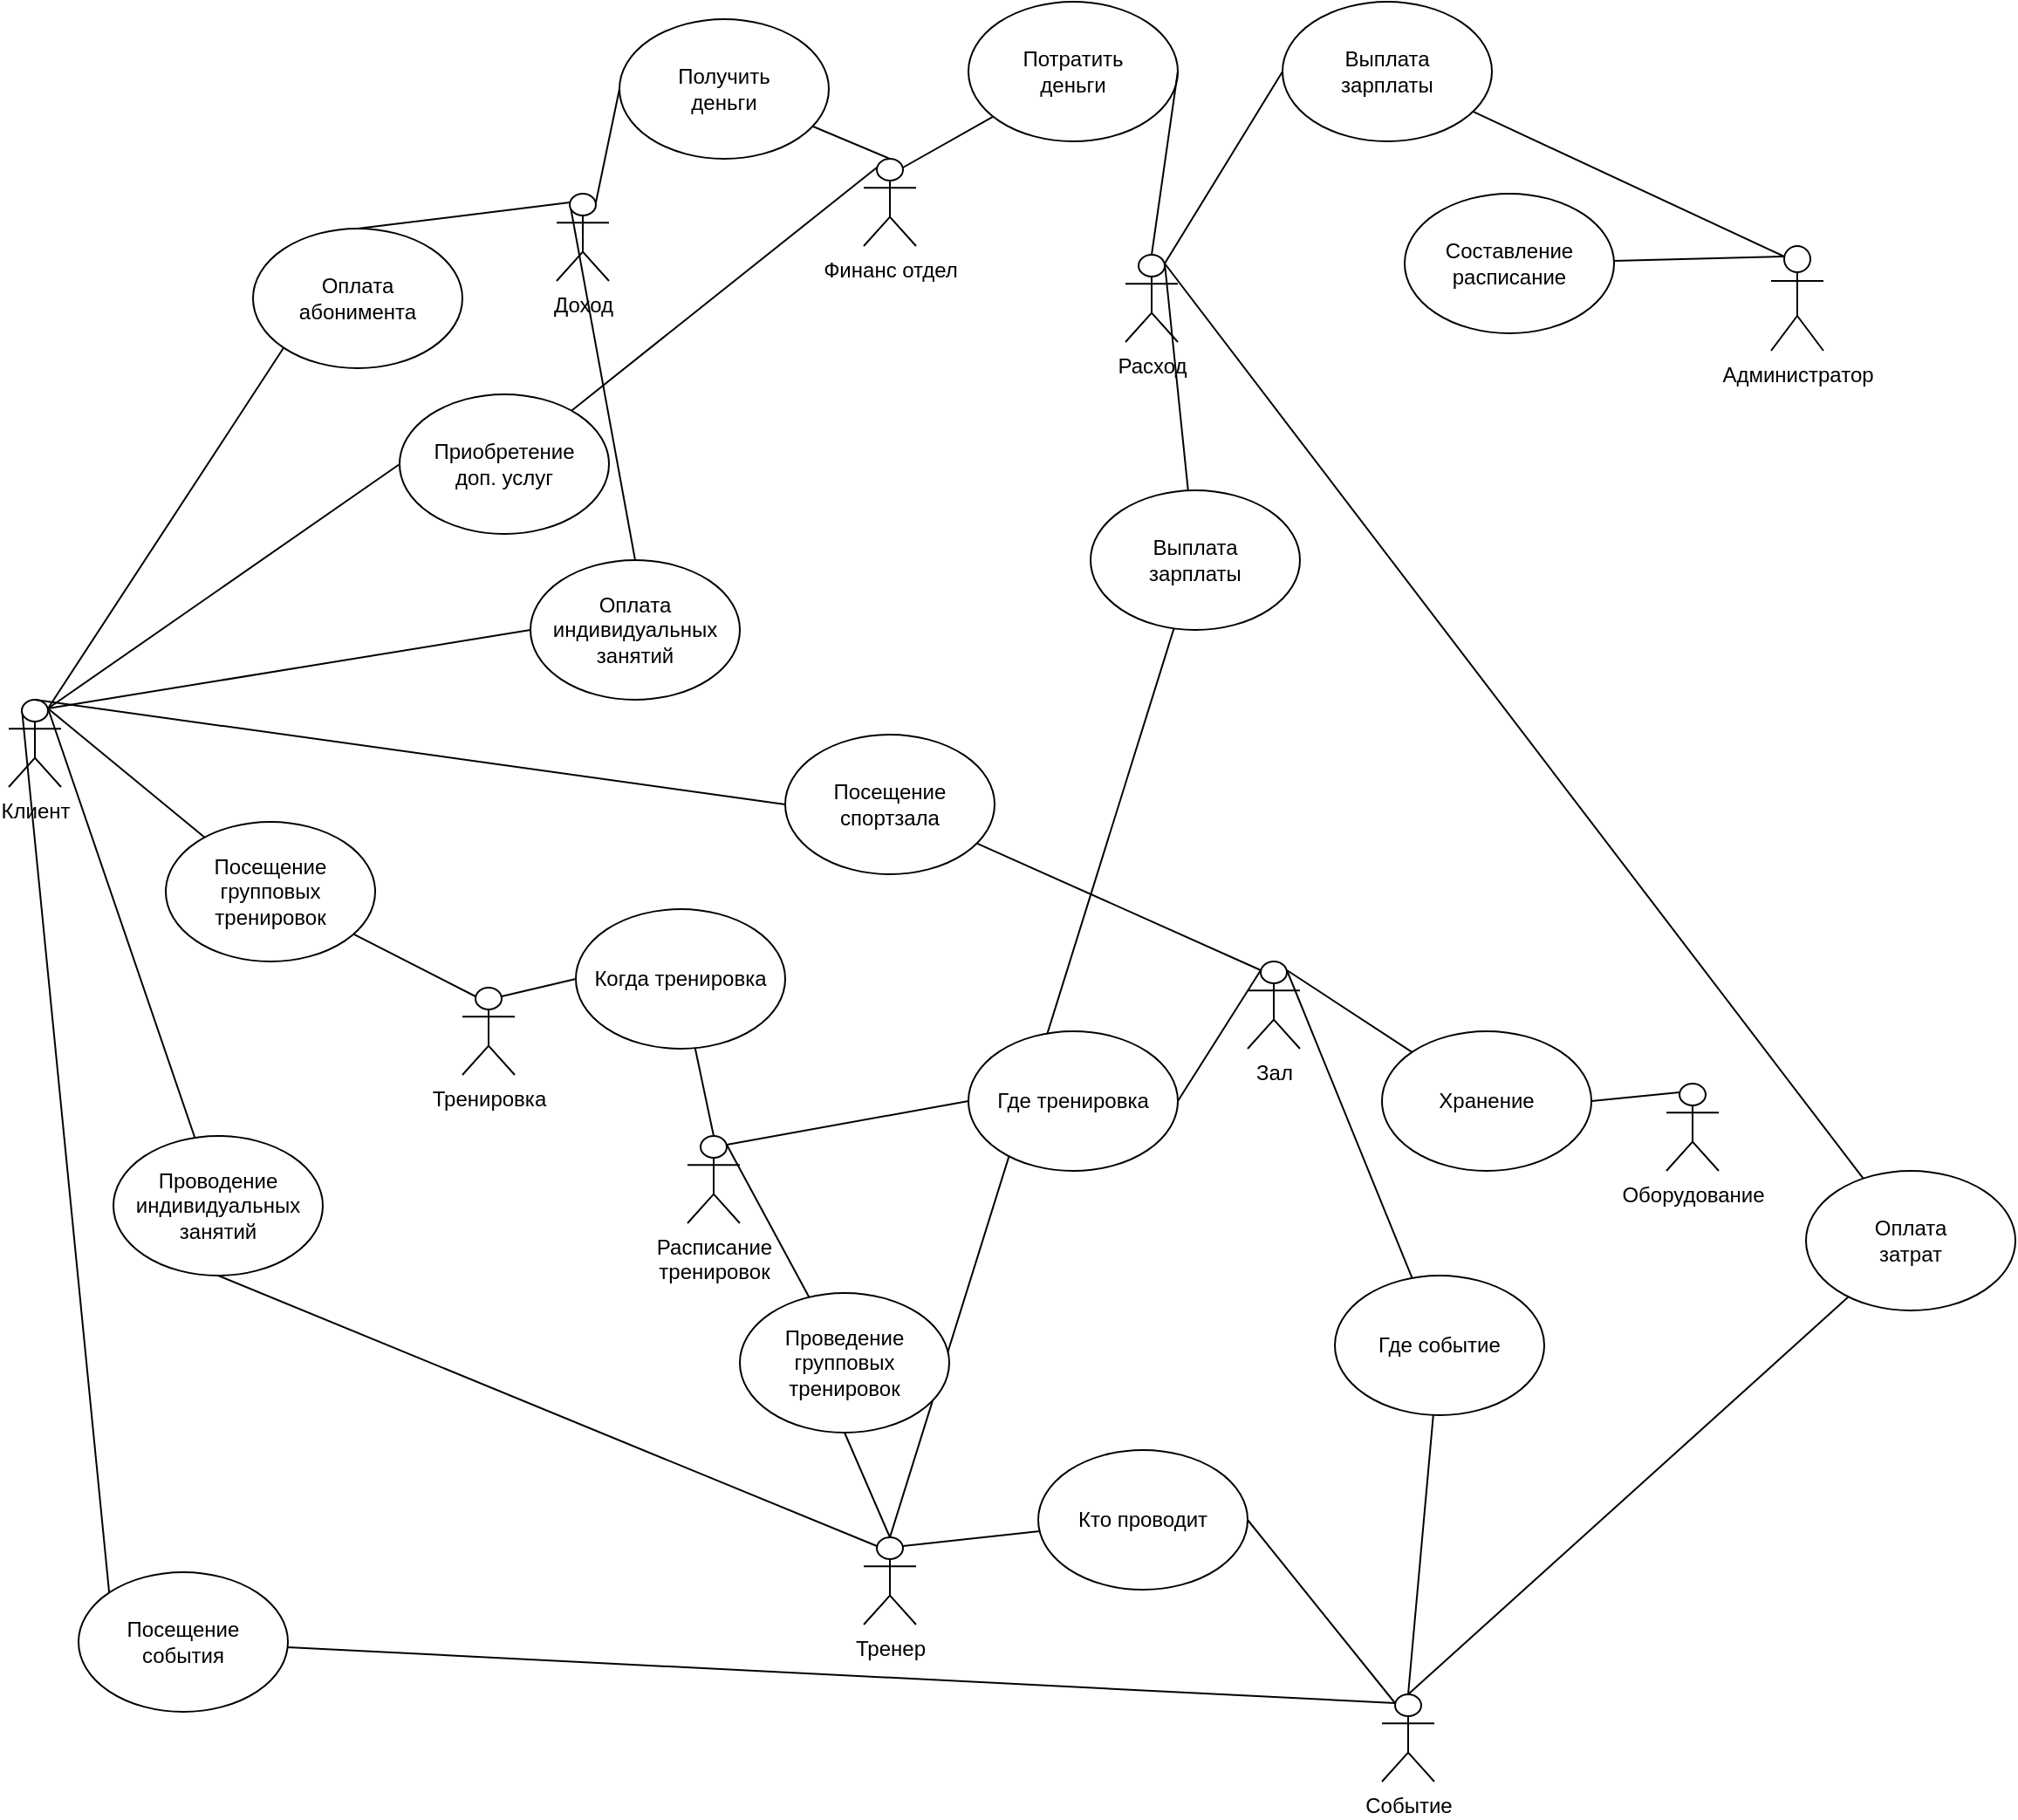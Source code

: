 <mxfile version="24.7.17">
  <diagram name="Страница — 1" id="SiKyaF34HX2DFsKMwfc-">
    <mxGraphModel dx="2051" dy="1144" grid="1" gridSize="10" guides="1" tooltips="1" connect="1" arrows="1" fold="1" page="1" pageScale="1" pageWidth="827" pageHeight="1169" math="0" shadow="0">
      <root>
        <mxCell id="0" />
        <mxCell id="1" parent="0" />
        <mxCell id="wmsQ8IffGXWZt_zpJrCV-8" style="rounded=0;orthogonalLoop=1;jettySize=auto;html=1;entryX=0.5;entryY=1;entryDx=0;entryDy=0;endArrow=none;endFill=0;exitX=0.25;exitY=0.1;exitDx=0;exitDy=0;exitPerimeter=0;" edge="1" parent="1" source="wmsQ8IffGXWZt_zpJrCV-1" target="wmsQ8IffGXWZt_zpJrCV-6">
          <mxGeometry relative="1" as="geometry" />
        </mxCell>
        <mxCell id="wmsQ8IffGXWZt_zpJrCV-34" style="rounded=0;orthogonalLoop=1;jettySize=auto;html=1;entryX=0.5;entryY=1;entryDx=0;entryDy=0;endArrow=none;endFill=0;exitX=0.5;exitY=0;exitDx=0;exitDy=0;exitPerimeter=0;" edge="1" parent="1" source="wmsQ8IffGXWZt_zpJrCV-1" target="wmsQ8IffGXWZt_zpJrCV-32">
          <mxGeometry relative="1" as="geometry" />
        </mxCell>
        <mxCell id="wmsQ8IffGXWZt_zpJrCV-1" value="Тренер" style="shape=umlActor;verticalLabelPosition=bottom;verticalAlign=top;html=1;outlineConnect=0;" vertex="1" parent="1">
          <mxGeometry x="530" y="890" width="30" height="50" as="geometry" />
        </mxCell>
        <mxCell id="wmsQ8IffGXWZt_zpJrCV-18" style="rounded=0;orthogonalLoop=1;jettySize=auto;html=1;exitX=0.75;exitY=0.1;exitDx=0;exitDy=0;exitPerimeter=0;entryX=0;entryY=1;entryDx=0;entryDy=0;endArrow=none;endFill=0;" edge="1" parent="1" source="wmsQ8IffGXWZt_zpJrCV-2" target="wmsQ8IffGXWZt_zpJrCV-14">
          <mxGeometry relative="1" as="geometry" />
        </mxCell>
        <mxCell id="wmsQ8IffGXWZt_zpJrCV-20" style="rounded=0;orthogonalLoop=1;jettySize=auto;html=1;exitX=0.75;exitY=0.1;exitDx=0;exitDy=0;exitPerimeter=0;entryX=0;entryY=0.5;entryDx=0;entryDy=0;endArrow=none;endFill=0;" edge="1" parent="1" source="wmsQ8IffGXWZt_zpJrCV-2" target="wmsQ8IffGXWZt_zpJrCV-15">
          <mxGeometry relative="1" as="geometry" />
        </mxCell>
        <mxCell id="wmsQ8IffGXWZt_zpJrCV-23" style="rounded=0;orthogonalLoop=1;jettySize=auto;html=1;exitX=0.75;exitY=0.1;exitDx=0;exitDy=0;exitPerimeter=0;entryX=0;entryY=0.5;entryDx=0;entryDy=0;endArrow=none;endFill=0;" edge="1" parent="1" source="wmsQ8IffGXWZt_zpJrCV-2" target="wmsQ8IffGXWZt_zpJrCV-16">
          <mxGeometry relative="1" as="geometry" />
        </mxCell>
        <mxCell id="wmsQ8IffGXWZt_zpJrCV-74" style="rounded=0;orthogonalLoop=1;jettySize=auto;html=1;exitX=0.25;exitY=0.1;exitDx=0;exitDy=0;exitPerimeter=0;entryX=0;entryY=0;entryDx=0;entryDy=0;endArrow=none;endFill=0;" edge="1" parent="1" source="wmsQ8IffGXWZt_zpJrCV-2" target="wmsQ8IffGXWZt_zpJrCV-72">
          <mxGeometry relative="1" as="geometry" />
        </mxCell>
        <mxCell id="wmsQ8IffGXWZt_zpJrCV-2" value="Клиент" style="shape=umlActor;verticalLabelPosition=bottom;verticalAlign=top;html=1;outlineConnect=0;" vertex="1" parent="1">
          <mxGeometry x="40" y="410" width="30" height="50" as="geometry" />
        </mxCell>
        <mxCell id="wmsQ8IffGXWZt_zpJrCV-9" style="rounded=0;orthogonalLoop=1;jettySize=auto;html=1;exitX=0.25;exitY=0.1;exitDx=0;exitDy=0;exitPerimeter=0;endArrow=none;endFill=0;" edge="1" parent="1" source="wmsQ8IffGXWZt_zpJrCV-3" target="wmsQ8IffGXWZt_zpJrCV-5">
          <mxGeometry relative="1" as="geometry" />
        </mxCell>
        <mxCell id="wmsQ8IffGXWZt_zpJrCV-3" value="Администратор" style="shape=umlActor;verticalLabelPosition=bottom;verticalAlign=top;html=1;outlineConnect=0;" vertex="1" parent="1">
          <mxGeometry x="1050" y="150" width="30" height="60" as="geometry" />
        </mxCell>
        <mxCell id="wmsQ8IffGXWZt_zpJrCV-4" value="Посещение&lt;div&gt;спортзала&lt;/div&gt;" style="ellipse;whiteSpace=wrap;html=1;" vertex="1" parent="1">
          <mxGeometry x="485" y="430" width="120" height="80" as="geometry" />
        </mxCell>
        <mxCell id="wmsQ8IffGXWZt_zpJrCV-5" value="Составление&lt;div&gt;расписание&lt;/div&gt;" style="ellipse;whiteSpace=wrap;html=1;" vertex="1" parent="1">
          <mxGeometry x="840" y="120" width="120" height="80" as="geometry" />
        </mxCell>
        <mxCell id="wmsQ8IffGXWZt_zpJrCV-6" value="Проводение&lt;div&gt;индивидуальных&lt;/div&gt;&lt;div&gt;занятий&lt;/div&gt;" style="ellipse;whiteSpace=wrap;html=1;" vertex="1" parent="1">
          <mxGeometry x="100" y="660" width="120" height="80" as="geometry" />
        </mxCell>
        <mxCell id="wmsQ8IffGXWZt_zpJrCV-28" style="rounded=0;orthogonalLoop=1;jettySize=auto;html=1;exitX=0.75;exitY=0.1;exitDx=0;exitDy=0;exitPerimeter=0;endArrow=none;endFill=0;" edge="1" parent="1" source="wmsQ8IffGXWZt_zpJrCV-39" target="wmsQ8IffGXWZt_zpJrCV-27">
          <mxGeometry relative="1" as="geometry" />
        </mxCell>
        <mxCell id="wmsQ8IffGXWZt_zpJrCV-12" value="Финанс отдел" style="shape=umlActor;verticalLabelPosition=bottom;verticalAlign=top;html=1;outlineConnect=0;" vertex="1" parent="1">
          <mxGeometry x="530" y="100" width="30" height="50" as="geometry" />
        </mxCell>
        <mxCell id="wmsQ8IffGXWZt_zpJrCV-14" value="Оплата&lt;div&gt;абонимента&lt;/div&gt;" style="ellipse;whiteSpace=wrap;html=1;" vertex="1" parent="1">
          <mxGeometry x="180" y="140" width="120" height="80" as="geometry" />
        </mxCell>
        <mxCell id="wmsQ8IffGXWZt_zpJrCV-15" value="Приобретение&lt;div&gt;доп. услуг&lt;/div&gt;" style="ellipse;whiteSpace=wrap;html=1;" vertex="1" parent="1">
          <mxGeometry x="264" y="235" width="120" height="80" as="geometry" />
        </mxCell>
        <mxCell id="wmsQ8IffGXWZt_zpJrCV-16" value="Оплата&lt;div&gt;индивидуальных&lt;/div&gt;&lt;div&gt;занятий&lt;/div&gt;" style="ellipse;whiteSpace=wrap;html=1;" vertex="1" parent="1">
          <mxGeometry x="339" y="330" width="120" height="80" as="geometry" />
        </mxCell>
        <mxCell id="wmsQ8IffGXWZt_zpJrCV-17" style="rounded=0;orthogonalLoop=1;jettySize=auto;html=1;exitX=0.5;exitY=0;exitDx=0;exitDy=0;exitPerimeter=0;entryX=0;entryY=0.5;entryDx=0;entryDy=0;endArrow=none;endFill=0;" edge="1" parent="1" source="wmsQ8IffGXWZt_zpJrCV-2" target="wmsQ8IffGXWZt_zpJrCV-4">
          <mxGeometry relative="1" as="geometry" />
        </mxCell>
        <mxCell id="wmsQ8IffGXWZt_zpJrCV-19" style="rounded=0;orthogonalLoop=1;jettySize=auto;html=1;entryX=0.25;entryY=0.1;entryDx=0;entryDy=0;entryPerimeter=0;exitX=0.5;exitY=0;exitDx=0;exitDy=0;endArrow=none;endFill=0;" edge="1" parent="1" source="wmsQ8IffGXWZt_zpJrCV-14" target="wmsQ8IffGXWZt_zpJrCV-26">
          <mxGeometry relative="1" as="geometry">
            <mxPoint x="240" y="130" as="sourcePoint" />
          </mxGeometry>
        </mxCell>
        <mxCell id="wmsQ8IffGXWZt_zpJrCV-21" style="rounded=0;orthogonalLoop=1;jettySize=auto;html=1;entryX=0.25;entryY=0.1;entryDx=0;entryDy=0;entryPerimeter=0;endArrow=none;endFill=0;" edge="1" parent="1" source="wmsQ8IffGXWZt_zpJrCV-15" target="wmsQ8IffGXWZt_zpJrCV-12">
          <mxGeometry relative="1" as="geometry" />
        </mxCell>
        <mxCell id="wmsQ8IffGXWZt_zpJrCV-24" style="rounded=0;orthogonalLoop=1;jettySize=auto;html=1;exitX=0.5;exitY=0;exitDx=0;exitDy=0;entryX=0.25;entryY=0.1;entryDx=0;entryDy=0;entryPerimeter=0;endArrow=none;endFill=0;" edge="1" parent="1" source="wmsQ8IffGXWZt_zpJrCV-16" target="wmsQ8IffGXWZt_zpJrCV-26">
          <mxGeometry relative="1" as="geometry" />
        </mxCell>
        <mxCell id="wmsQ8IffGXWZt_zpJrCV-25" style="rounded=0;orthogonalLoop=1;jettySize=auto;html=1;entryX=0.75;entryY=0.1;entryDx=0;entryDy=0;entryPerimeter=0;endArrow=none;endFill=0;" edge="1" parent="1" source="wmsQ8IffGXWZt_zpJrCV-6" target="wmsQ8IffGXWZt_zpJrCV-2">
          <mxGeometry relative="1" as="geometry" />
        </mxCell>
        <mxCell id="wmsQ8IffGXWZt_zpJrCV-26" value="Доход" style="shape=umlActor;verticalLabelPosition=bottom;verticalAlign=top;html=1;outlineConnect=0;" vertex="1" parent="1">
          <mxGeometry x="354" y="120" width="30" height="50" as="geometry" />
        </mxCell>
        <mxCell id="wmsQ8IffGXWZt_zpJrCV-27" value="Выплата&lt;div&gt;&lt;span style=&quot;background-color: initial;&quot;&gt;зарплаты&lt;/span&gt;&lt;/div&gt;" style="ellipse;whiteSpace=wrap;html=1;" vertex="1" parent="1">
          <mxGeometry x="660" y="290" width="120" height="80" as="geometry" />
        </mxCell>
        <mxCell id="wmsQ8IffGXWZt_zpJrCV-29" style="rounded=0;orthogonalLoop=1;jettySize=auto;html=1;entryX=0.5;entryY=0;entryDx=0;entryDy=0;entryPerimeter=0;endArrow=none;endFill=0;" edge="1" parent="1" source="wmsQ8IffGXWZt_zpJrCV-27" target="wmsQ8IffGXWZt_zpJrCV-1">
          <mxGeometry relative="1" as="geometry" />
        </mxCell>
        <mxCell id="wmsQ8IffGXWZt_zpJrCV-30" value="Посещение групповых&lt;div&gt;тренировок&lt;/div&gt;" style="ellipse;whiteSpace=wrap;html=1;" vertex="1" parent="1">
          <mxGeometry x="130" y="480" width="120" height="80" as="geometry" />
        </mxCell>
        <mxCell id="wmsQ8IffGXWZt_zpJrCV-31" value="Расписание&lt;div&gt;тренировок&lt;/div&gt;" style="shape=umlActor;verticalLabelPosition=bottom;verticalAlign=top;html=1;outlineConnect=0;" vertex="1" parent="1">
          <mxGeometry x="429" y="660" width="30" height="50" as="geometry" />
        </mxCell>
        <mxCell id="wmsQ8IffGXWZt_zpJrCV-32" value="Проведение групповых&lt;div&gt;тренировок&lt;/div&gt;" style="ellipse;whiteSpace=wrap;html=1;" vertex="1" parent="1">
          <mxGeometry x="459" y="750" width="120" height="80" as="geometry" />
        </mxCell>
        <mxCell id="wmsQ8IffGXWZt_zpJrCV-35" style="rounded=0;orthogonalLoop=1;jettySize=auto;html=1;entryX=0.75;entryY=0.1;entryDx=0;entryDy=0;entryPerimeter=0;endArrow=none;endFill=0;" edge="1" parent="1" source="wmsQ8IffGXWZt_zpJrCV-32" target="wmsQ8IffGXWZt_zpJrCV-31">
          <mxGeometry relative="1" as="geometry" />
        </mxCell>
        <mxCell id="wmsQ8IffGXWZt_zpJrCV-36" style="rounded=0;orthogonalLoop=1;jettySize=auto;html=1;entryX=0.25;entryY=0.1;entryDx=0;entryDy=0;entryPerimeter=0;endArrow=none;endFill=0;" edge="1" parent="1" source="wmsQ8IffGXWZt_zpJrCV-30" target="wmsQ8IffGXWZt_zpJrCV-57">
          <mxGeometry relative="1" as="geometry" />
        </mxCell>
        <mxCell id="wmsQ8IffGXWZt_zpJrCV-37" style="rounded=0;orthogonalLoop=1;jettySize=auto;html=1;entryX=0.75;entryY=0.1;entryDx=0;entryDy=0;entryPerimeter=0;endArrow=none;endFill=0;" edge="1" parent="1" source="wmsQ8IffGXWZt_zpJrCV-30" target="wmsQ8IffGXWZt_zpJrCV-2">
          <mxGeometry relative="1" as="geometry" />
        </mxCell>
        <mxCell id="wmsQ8IffGXWZt_zpJrCV-39" value="Расход" style="shape=umlActor;verticalLabelPosition=bottom;verticalAlign=top;html=1;outlineConnect=0;" vertex="1" parent="1">
          <mxGeometry x="680" y="155" width="30" height="50" as="geometry" />
        </mxCell>
        <mxCell id="wmsQ8IffGXWZt_zpJrCV-40" style="rounded=0;orthogonalLoop=1;jettySize=auto;html=1;exitX=0.75;exitY=0.1;exitDx=0;exitDy=0;exitPerimeter=0;entryX=0;entryY=0.5;entryDx=0;entryDy=0;endArrow=none;endFill=0;" edge="1" parent="1" source="wmsQ8IffGXWZt_zpJrCV-39" target="wmsQ8IffGXWZt_zpJrCV-41">
          <mxGeometry relative="1" as="geometry" />
        </mxCell>
        <mxCell id="wmsQ8IffGXWZt_zpJrCV-41" value="Выплата&lt;div&gt;зарплаты&lt;/div&gt;" style="ellipse;whiteSpace=wrap;html=1;" vertex="1" parent="1">
          <mxGeometry x="770" y="10" width="120" height="80" as="geometry" />
        </mxCell>
        <mxCell id="wmsQ8IffGXWZt_zpJrCV-42" style="rounded=0;orthogonalLoop=1;jettySize=auto;html=1;entryX=0.25;entryY=0.1;entryDx=0;entryDy=0;entryPerimeter=0;endArrow=none;endFill=0;" edge="1" parent="1" source="wmsQ8IffGXWZt_zpJrCV-41" target="wmsQ8IffGXWZt_zpJrCV-3">
          <mxGeometry relative="1" as="geometry" />
        </mxCell>
        <mxCell id="wmsQ8IffGXWZt_zpJrCV-45" value="Получить&lt;div&gt;деньги&lt;/div&gt;" style="ellipse;whiteSpace=wrap;html=1;" vertex="1" parent="1">
          <mxGeometry x="390" y="20" width="120" height="80" as="geometry" />
        </mxCell>
        <mxCell id="wmsQ8IffGXWZt_zpJrCV-46" value="Потратить&lt;div&gt;деньги&lt;/div&gt;" style="ellipse;whiteSpace=wrap;html=1;" vertex="1" parent="1">
          <mxGeometry x="590" y="10" width="120" height="80" as="geometry" />
        </mxCell>
        <mxCell id="wmsQ8IffGXWZt_zpJrCV-47" style="rounded=0;orthogonalLoop=1;jettySize=auto;html=1;exitX=0.75;exitY=0.1;exitDx=0;exitDy=0;exitPerimeter=0;entryX=0;entryY=0.5;entryDx=0;entryDy=0;endArrow=none;endFill=0;" edge="1" parent="1" source="wmsQ8IffGXWZt_zpJrCV-26" target="wmsQ8IffGXWZt_zpJrCV-45">
          <mxGeometry relative="1" as="geometry" />
        </mxCell>
        <mxCell id="wmsQ8IffGXWZt_zpJrCV-48" style="rounded=0;orthogonalLoop=1;jettySize=auto;html=1;entryX=0.5;entryY=0;entryDx=0;entryDy=0;entryPerimeter=0;endArrow=none;endFill=0;" edge="1" parent="1" source="wmsQ8IffGXWZt_zpJrCV-45" target="wmsQ8IffGXWZt_zpJrCV-12">
          <mxGeometry relative="1" as="geometry" />
        </mxCell>
        <mxCell id="wmsQ8IffGXWZt_zpJrCV-49" style="rounded=0;orthogonalLoop=1;jettySize=auto;html=1;entryX=0.75;entryY=0.1;entryDx=0;entryDy=0;entryPerimeter=0;endArrow=none;endFill=0;" edge="1" parent="1" source="wmsQ8IffGXWZt_zpJrCV-46" target="wmsQ8IffGXWZt_zpJrCV-12">
          <mxGeometry relative="1" as="geometry" />
        </mxCell>
        <mxCell id="wmsQ8IffGXWZt_zpJrCV-50" style="rounded=0;orthogonalLoop=1;jettySize=auto;html=1;exitX=1;exitY=0.5;exitDx=0;exitDy=0;entryX=0.5;entryY=0;entryDx=0;entryDy=0;entryPerimeter=0;endArrow=none;endFill=0;" edge="1" parent="1" source="wmsQ8IffGXWZt_zpJrCV-46" target="wmsQ8IffGXWZt_zpJrCV-39">
          <mxGeometry relative="1" as="geometry" />
        </mxCell>
        <mxCell id="wmsQ8IffGXWZt_zpJrCV-60" style="rounded=0;orthogonalLoop=1;jettySize=auto;html=1;exitX=0.25;exitY=0.1;exitDx=0;exitDy=0;exitPerimeter=0;entryX=1;entryY=0.5;entryDx=0;entryDy=0;endArrow=none;endFill=0;" edge="1" parent="1" source="wmsQ8IffGXWZt_zpJrCV-51" target="wmsQ8IffGXWZt_zpJrCV-61">
          <mxGeometry relative="1" as="geometry">
            <mxPoint x="680" y="590" as="targetPoint" />
          </mxGeometry>
        </mxCell>
        <mxCell id="wmsQ8IffGXWZt_zpJrCV-51" value="Зал" style="shape=umlActor;verticalLabelPosition=bottom;verticalAlign=top;html=1;outlineConnect=0;" vertex="1" parent="1">
          <mxGeometry x="750" y="560" width="30" height="50" as="geometry" />
        </mxCell>
        <mxCell id="wmsQ8IffGXWZt_zpJrCV-54" style="rounded=0;orthogonalLoop=1;jettySize=auto;html=1;exitX=0.25;exitY=0.1;exitDx=0;exitDy=0;exitPerimeter=0;entryX=1;entryY=0.5;entryDx=0;entryDy=0;endArrow=none;endFill=0;" edge="1" parent="1" source="wmsQ8IffGXWZt_zpJrCV-52" target="wmsQ8IffGXWZt_zpJrCV-53">
          <mxGeometry relative="1" as="geometry" />
        </mxCell>
        <mxCell id="wmsQ8IffGXWZt_zpJrCV-52" value="Оборудование" style="shape=umlActor;verticalLabelPosition=bottom;verticalAlign=top;html=1;outlineConnect=0;" vertex="1" parent="1">
          <mxGeometry x="990" y="630" width="30" height="50" as="geometry" />
        </mxCell>
        <mxCell id="wmsQ8IffGXWZt_zpJrCV-53" value="Хранение" style="ellipse;whiteSpace=wrap;html=1;" vertex="1" parent="1">
          <mxGeometry x="827" y="600" width="120" height="80" as="geometry" />
        </mxCell>
        <mxCell id="wmsQ8IffGXWZt_zpJrCV-55" style="rounded=0;orthogonalLoop=1;jettySize=auto;html=1;entryX=0.75;entryY=0.1;entryDx=0;entryDy=0;entryPerimeter=0;endArrow=none;endFill=0;" edge="1" parent="1" source="wmsQ8IffGXWZt_zpJrCV-53" target="wmsQ8IffGXWZt_zpJrCV-51">
          <mxGeometry relative="1" as="geometry" />
        </mxCell>
        <mxCell id="wmsQ8IffGXWZt_zpJrCV-56" style="rounded=0;orthogonalLoop=1;jettySize=auto;html=1;entryX=0.25;entryY=0.1;entryDx=0;entryDy=0;entryPerimeter=0;endArrow=none;endFill=0;" edge="1" parent="1" source="wmsQ8IffGXWZt_zpJrCV-4" target="wmsQ8IffGXWZt_zpJrCV-51">
          <mxGeometry relative="1" as="geometry" />
        </mxCell>
        <mxCell id="wmsQ8IffGXWZt_zpJrCV-64" style="rounded=0;orthogonalLoop=1;jettySize=auto;html=1;exitX=0.75;exitY=0.1;exitDx=0;exitDy=0;exitPerimeter=0;entryX=0;entryY=0.5;entryDx=0;entryDy=0;endArrow=none;endFill=0;" edge="1" parent="1" source="wmsQ8IffGXWZt_zpJrCV-57" target="wmsQ8IffGXWZt_zpJrCV-63">
          <mxGeometry relative="1" as="geometry" />
        </mxCell>
        <mxCell id="wmsQ8IffGXWZt_zpJrCV-57" value="Тренировка" style="shape=umlActor;verticalLabelPosition=bottom;verticalAlign=top;html=1;outlineConnect=0;" vertex="1" parent="1">
          <mxGeometry x="300" y="575" width="30" height="50" as="geometry" />
        </mxCell>
        <mxCell id="wmsQ8IffGXWZt_zpJrCV-67" style="rounded=0;orthogonalLoop=1;jettySize=auto;html=1;exitX=0.25;exitY=0.1;exitDx=0;exitDy=0;exitPerimeter=0;entryX=1;entryY=0.5;entryDx=0;entryDy=0;endArrow=none;endFill=0;" edge="1" parent="1" source="wmsQ8IffGXWZt_zpJrCV-58" target="wmsQ8IffGXWZt_zpJrCV-66">
          <mxGeometry relative="1" as="geometry" />
        </mxCell>
        <mxCell id="wmsQ8IffGXWZt_zpJrCV-58" value="Событие" style="shape=umlActor;verticalLabelPosition=bottom;verticalAlign=top;html=1;outlineConnect=0;" vertex="1" parent="1">
          <mxGeometry x="827" y="980" width="30" height="50" as="geometry" />
        </mxCell>
        <mxCell id="wmsQ8IffGXWZt_zpJrCV-61" value="Где тренировка" style="ellipse;whiteSpace=wrap;html=1;" vertex="1" parent="1">
          <mxGeometry x="590" y="600" width="120" height="80" as="geometry" />
        </mxCell>
        <mxCell id="wmsQ8IffGXWZt_zpJrCV-62" style="rounded=0;orthogonalLoop=1;jettySize=auto;html=1;exitX=0;exitY=0.5;exitDx=0;exitDy=0;entryX=0.75;entryY=0.1;entryDx=0;entryDy=0;entryPerimeter=0;endArrow=none;endFill=0;" edge="1" parent="1" source="wmsQ8IffGXWZt_zpJrCV-61" target="wmsQ8IffGXWZt_zpJrCV-31">
          <mxGeometry relative="1" as="geometry" />
        </mxCell>
        <mxCell id="wmsQ8IffGXWZt_zpJrCV-63" value="Когда тренировка" style="ellipse;whiteSpace=wrap;html=1;" vertex="1" parent="1">
          <mxGeometry x="365" y="530" width="120" height="80" as="geometry" />
        </mxCell>
        <mxCell id="wmsQ8IffGXWZt_zpJrCV-65" style="rounded=0;orthogonalLoop=1;jettySize=auto;html=1;entryX=0.5;entryY=0;entryDx=0;entryDy=0;entryPerimeter=0;endArrow=none;endFill=0;" edge="1" parent="1" source="wmsQ8IffGXWZt_zpJrCV-63" target="wmsQ8IffGXWZt_zpJrCV-31">
          <mxGeometry relative="1" as="geometry" />
        </mxCell>
        <mxCell id="wmsQ8IffGXWZt_zpJrCV-66" value="Кто проводит" style="ellipse;whiteSpace=wrap;html=1;" vertex="1" parent="1">
          <mxGeometry x="630" y="840" width="120" height="80" as="geometry" />
        </mxCell>
        <mxCell id="wmsQ8IffGXWZt_zpJrCV-68" style="rounded=0;orthogonalLoop=1;jettySize=auto;html=1;entryX=0.75;entryY=0.1;entryDx=0;entryDy=0;entryPerimeter=0;endArrow=none;endFill=0;" edge="1" parent="1" source="wmsQ8IffGXWZt_zpJrCV-66" target="wmsQ8IffGXWZt_zpJrCV-1">
          <mxGeometry relative="1" as="geometry" />
        </mxCell>
        <mxCell id="wmsQ8IffGXWZt_zpJrCV-69" value="Где событие" style="ellipse;whiteSpace=wrap;html=1;" vertex="1" parent="1">
          <mxGeometry x="800" y="740" width="120" height="80" as="geometry" />
        </mxCell>
        <mxCell id="wmsQ8IffGXWZt_zpJrCV-70" style="rounded=0;orthogonalLoop=1;jettySize=auto;html=1;entryX=0.5;entryY=0;entryDx=0;entryDy=0;entryPerimeter=0;endArrow=none;endFill=0;" edge="1" parent="1" source="wmsQ8IffGXWZt_zpJrCV-69" target="wmsQ8IffGXWZt_zpJrCV-58">
          <mxGeometry relative="1" as="geometry" />
        </mxCell>
        <mxCell id="wmsQ8IffGXWZt_zpJrCV-71" style="rounded=0;orthogonalLoop=1;jettySize=auto;html=1;entryX=0.75;entryY=0.1;entryDx=0;entryDy=0;entryPerimeter=0;endArrow=none;endFill=0;" edge="1" parent="1" source="wmsQ8IffGXWZt_zpJrCV-69" target="wmsQ8IffGXWZt_zpJrCV-51">
          <mxGeometry relative="1" as="geometry" />
        </mxCell>
        <mxCell id="wmsQ8IffGXWZt_zpJrCV-72" value="Посещение&lt;div&gt;события&lt;/div&gt;" style="ellipse;whiteSpace=wrap;html=1;" vertex="1" parent="1">
          <mxGeometry x="80" y="910" width="120" height="80" as="geometry" />
        </mxCell>
        <mxCell id="wmsQ8IffGXWZt_zpJrCV-73" style="rounded=0;orthogonalLoop=1;jettySize=auto;html=1;entryX=0.25;entryY=0.1;entryDx=0;entryDy=0;entryPerimeter=0;endArrow=none;endFill=0;" edge="1" parent="1" source="wmsQ8IffGXWZt_zpJrCV-72" target="wmsQ8IffGXWZt_zpJrCV-58">
          <mxGeometry relative="1" as="geometry" />
        </mxCell>
        <mxCell id="wmsQ8IffGXWZt_zpJrCV-75" value="Оплата&lt;div&gt;затрат&lt;/div&gt;" style="ellipse;whiteSpace=wrap;html=1;" vertex="1" parent="1">
          <mxGeometry x="1070" y="680" width="120" height="80" as="geometry" />
        </mxCell>
        <mxCell id="wmsQ8IffGXWZt_zpJrCV-76" style="rounded=0;orthogonalLoop=1;jettySize=auto;html=1;entryX=0.5;entryY=0;entryDx=0;entryDy=0;entryPerimeter=0;endArrow=none;endFill=0;" edge="1" parent="1" source="wmsQ8IffGXWZt_zpJrCV-75" target="wmsQ8IffGXWZt_zpJrCV-58">
          <mxGeometry relative="1" as="geometry" />
        </mxCell>
        <mxCell id="wmsQ8IffGXWZt_zpJrCV-77" style="rounded=0;orthogonalLoop=1;jettySize=auto;html=1;entryX=0.75;entryY=0.1;entryDx=0;entryDy=0;entryPerimeter=0;endArrow=none;endFill=0;" edge="1" parent="1" source="wmsQ8IffGXWZt_zpJrCV-75" target="wmsQ8IffGXWZt_zpJrCV-39">
          <mxGeometry relative="1" as="geometry" />
        </mxCell>
      </root>
    </mxGraphModel>
  </diagram>
</mxfile>
